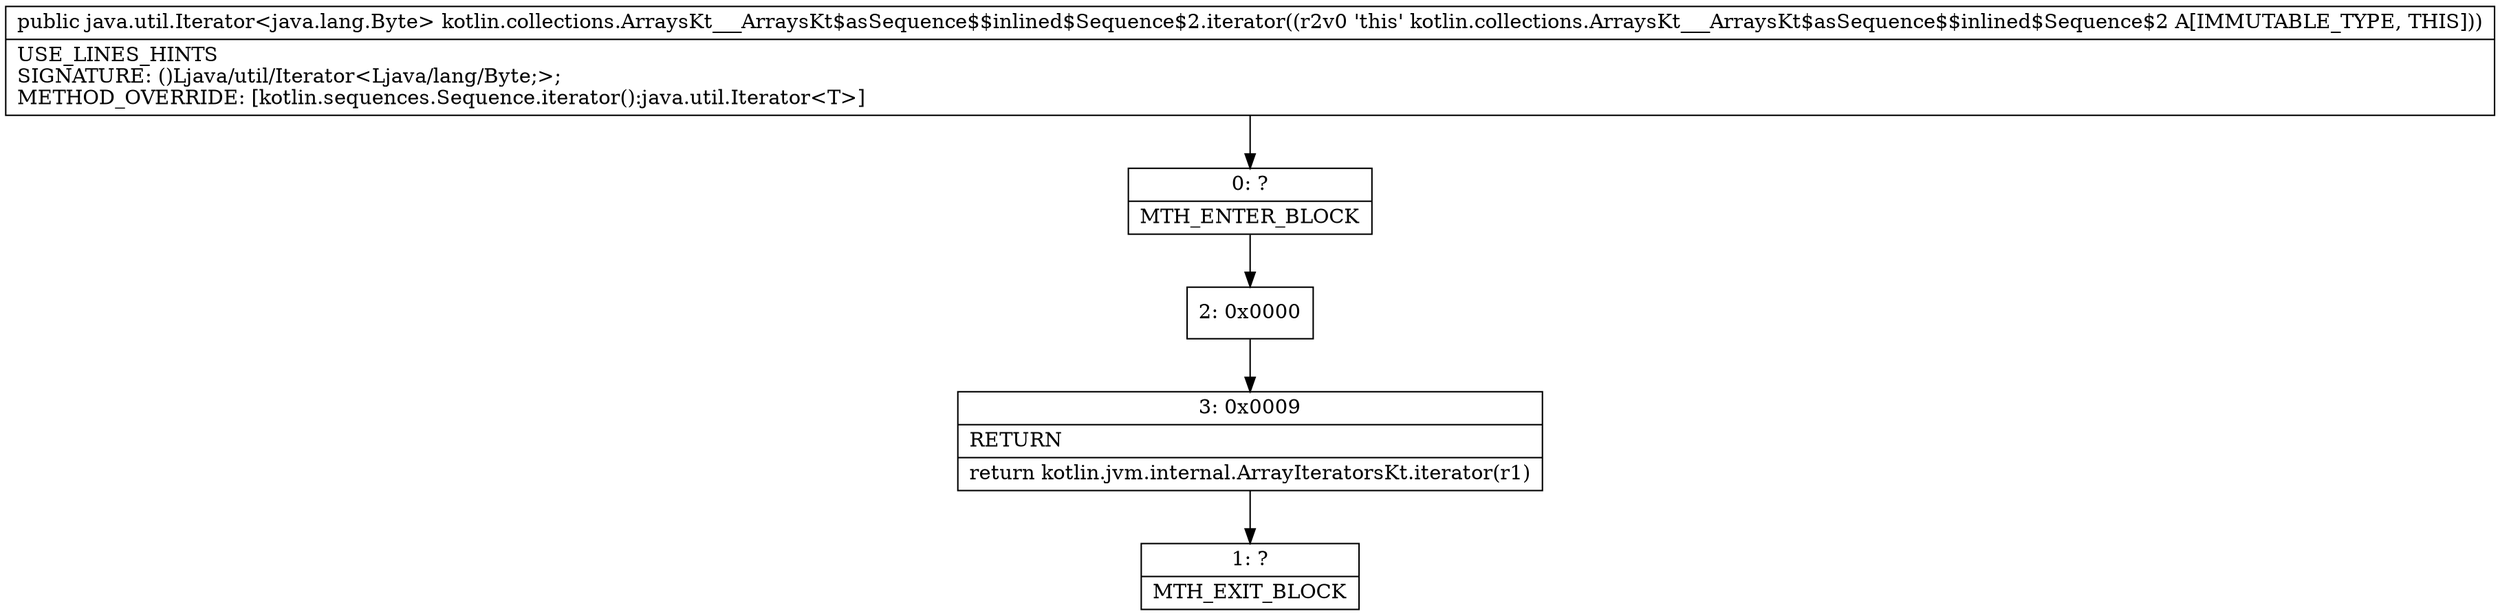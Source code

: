 digraph "CFG forkotlin.collections.ArraysKt___ArraysKt$asSequence$$inlined$Sequence$2.iterator()Ljava\/util\/Iterator;" {
Node_0 [shape=record,label="{0\:\ ?|MTH_ENTER_BLOCK\l}"];
Node_2 [shape=record,label="{2\:\ 0x0000}"];
Node_3 [shape=record,label="{3\:\ 0x0009|RETURN\l|return kotlin.jvm.internal.ArrayIteratorsKt.iterator(r1)\l}"];
Node_1 [shape=record,label="{1\:\ ?|MTH_EXIT_BLOCK\l}"];
MethodNode[shape=record,label="{public java.util.Iterator\<java.lang.Byte\> kotlin.collections.ArraysKt___ArraysKt$asSequence$$inlined$Sequence$2.iterator((r2v0 'this' kotlin.collections.ArraysKt___ArraysKt$asSequence$$inlined$Sequence$2 A[IMMUTABLE_TYPE, THIS]))  | USE_LINES_HINTS\lSIGNATURE: ()Ljava\/util\/Iterator\<Ljava\/lang\/Byte;\>;\lMETHOD_OVERRIDE: [kotlin.sequences.Sequence.iterator():java.util.Iterator\<T\>]\l}"];
MethodNode -> Node_0;Node_0 -> Node_2;
Node_2 -> Node_3;
Node_3 -> Node_1;
}

